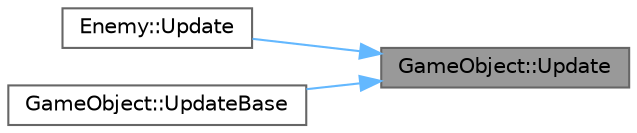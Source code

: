 digraph "GameObject::Update"
{
 // LATEX_PDF_SIZE
  bgcolor="transparent";
  edge [fontname=Helvetica,fontsize=10,labelfontname=Helvetica,labelfontsize=10];
  node [fontname=Helvetica,fontsize=10,shape=box,height=0.2,width=0.4];
  rankdir="RL";
  Node1 [id="Node000001",label="GameObject::Update",height=0.2,width=0.4,color="gray40", fillcolor="grey60", style="filled", fontcolor="black",tooltip="オブジェクトの更新処理を行います。"];
  Node1 -> Node2 [id="edge3_Node000001_Node000002",dir="back",color="steelblue1",style="solid",tooltip=" "];
  Node2 [id="Node000002",label="Enemy::Update",height=0.2,width=0.4,color="grey40", fillcolor="white", style="filled",URL="$class_enemy.html#a614ad271f07ecf63cb3e665155b7e258",tooltip="オブジェクトの更新処理を行います。"];
  Node1 -> Node3 [id="edge4_Node000001_Node000003",dir="back",color="steelblue1",style="solid",tooltip=" "];
  Node3 [id="Node000003",label="GameObject::UpdateBase",height=0.2,width=0.4,color="grey40", fillcolor="white", style="filled",URL="$class_game_object.html#af72b2c7b64912b3b91f69cf16ba62643",tooltip="オブジェクトとその子オブジェクト、コンポーネントを更新します。"];
}
